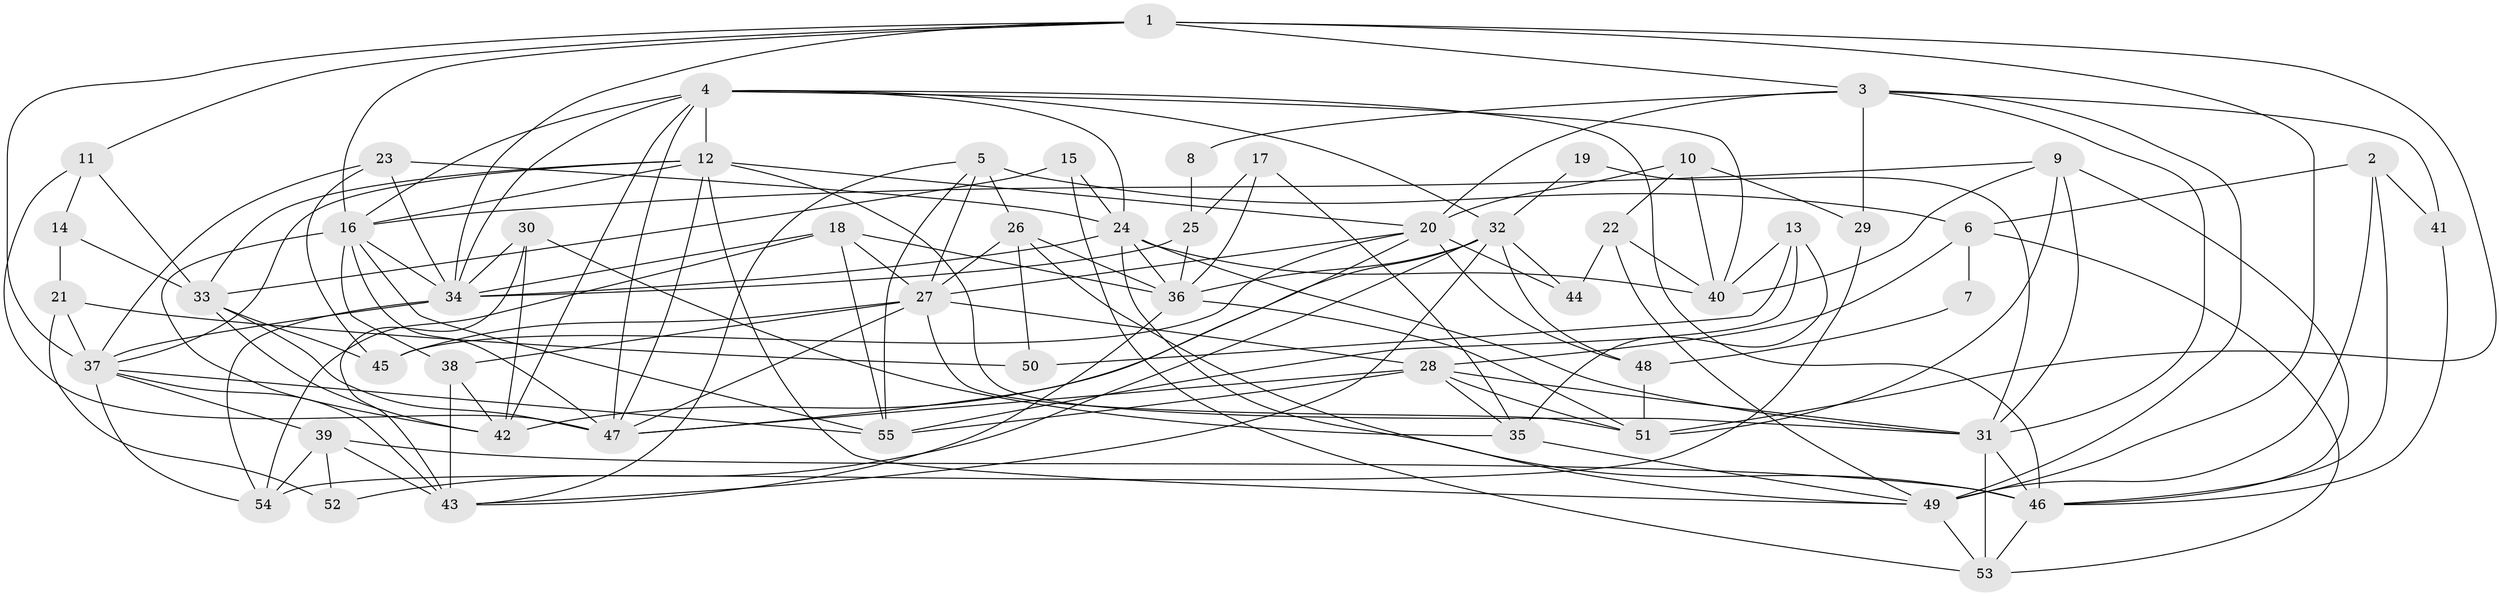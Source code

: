 // original degree distribution, {5: 0.15454545454545454, 4: 0.32727272727272727, 6: 0.09090909090909091, 7: 0.045454545454545456, 8: 0.00909090909090909, 3: 0.23636363636363636, 2: 0.13636363636363635}
// Generated by graph-tools (version 1.1) at 2025/02/03/09/25 03:02:05]
// undirected, 55 vertices, 150 edges
graph export_dot {
graph [start="1"]
  node [color=gray90,style=filled];
  1;
  2;
  3;
  4;
  5;
  6;
  7;
  8;
  9;
  10;
  11;
  12;
  13;
  14;
  15;
  16;
  17;
  18;
  19;
  20;
  21;
  22;
  23;
  24;
  25;
  26;
  27;
  28;
  29;
  30;
  31;
  32;
  33;
  34;
  35;
  36;
  37;
  38;
  39;
  40;
  41;
  42;
  43;
  44;
  45;
  46;
  47;
  48;
  49;
  50;
  51;
  52;
  53;
  54;
  55;
  1 -- 3 [weight=1.0];
  1 -- 11 [weight=1.0];
  1 -- 16 [weight=1.0];
  1 -- 34 [weight=1.0];
  1 -- 37 [weight=1.0];
  1 -- 49 [weight=2.0];
  1 -- 51 [weight=1.0];
  2 -- 6 [weight=1.0];
  2 -- 41 [weight=1.0];
  2 -- 46 [weight=1.0];
  2 -- 49 [weight=1.0];
  3 -- 8 [weight=1.0];
  3 -- 20 [weight=1.0];
  3 -- 29 [weight=1.0];
  3 -- 31 [weight=1.0];
  3 -- 41 [weight=1.0];
  3 -- 49 [weight=1.0];
  4 -- 12 [weight=2.0];
  4 -- 16 [weight=1.0];
  4 -- 24 [weight=1.0];
  4 -- 32 [weight=1.0];
  4 -- 34 [weight=1.0];
  4 -- 40 [weight=1.0];
  4 -- 42 [weight=1.0];
  4 -- 46 [weight=1.0];
  4 -- 47 [weight=1.0];
  5 -- 6 [weight=1.0];
  5 -- 26 [weight=2.0];
  5 -- 27 [weight=1.0];
  5 -- 43 [weight=1.0];
  5 -- 55 [weight=1.0];
  6 -- 7 [weight=1.0];
  6 -- 28 [weight=1.0];
  6 -- 53 [weight=1.0];
  7 -- 48 [weight=1.0];
  8 -- 25 [weight=1.0];
  9 -- 16 [weight=1.0];
  9 -- 31 [weight=1.0];
  9 -- 40 [weight=1.0];
  9 -- 46 [weight=1.0];
  9 -- 51 [weight=1.0];
  10 -- 20 [weight=1.0];
  10 -- 22 [weight=1.0];
  10 -- 29 [weight=1.0];
  10 -- 40 [weight=1.0];
  11 -- 14 [weight=1.0];
  11 -- 33 [weight=1.0];
  11 -- 47 [weight=1.0];
  12 -- 16 [weight=1.0];
  12 -- 20 [weight=1.0];
  12 -- 31 [weight=2.0];
  12 -- 33 [weight=2.0];
  12 -- 37 [weight=1.0];
  12 -- 47 [weight=1.0];
  12 -- 49 [weight=1.0];
  13 -- 35 [weight=1.0];
  13 -- 40 [weight=1.0];
  13 -- 50 [weight=1.0];
  13 -- 55 [weight=1.0];
  14 -- 21 [weight=1.0];
  14 -- 33 [weight=1.0];
  15 -- 24 [weight=1.0];
  15 -- 33 [weight=1.0];
  15 -- 53 [weight=1.0];
  16 -- 34 [weight=1.0];
  16 -- 38 [weight=1.0];
  16 -- 42 [weight=1.0];
  16 -- 47 [weight=2.0];
  16 -- 55 [weight=1.0];
  17 -- 25 [weight=1.0];
  17 -- 35 [weight=1.0];
  17 -- 36 [weight=1.0];
  18 -- 27 [weight=1.0];
  18 -- 34 [weight=1.0];
  18 -- 36 [weight=1.0];
  18 -- 54 [weight=1.0];
  18 -- 55 [weight=1.0];
  19 -- 31 [weight=2.0];
  19 -- 32 [weight=1.0];
  20 -- 27 [weight=1.0];
  20 -- 44 [weight=1.0];
  20 -- 45 [weight=1.0];
  20 -- 47 [weight=1.0];
  20 -- 48 [weight=1.0];
  21 -- 37 [weight=1.0];
  21 -- 50 [weight=1.0];
  21 -- 52 [weight=1.0];
  22 -- 40 [weight=1.0];
  22 -- 44 [weight=1.0];
  22 -- 49 [weight=1.0];
  23 -- 24 [weight=1.0];
  23 -- 34 [weight=1.0];
  23 -- 37 [weight=1.0];
  23 -- 45 [weight=1.0];
  24 -- 31 [weight=1.0];
  24 -- 34 [weight=1.0];
  24 -- 36 [weight=1.0];
  24 -- 40 [weight=1.0];
  24 -- 49 [weight=1.0];
  25 -- 34 [weight=2.0];
  25 -- 36 [weight=1.0];
  26 -- 27 [weight=1.0];
  26 -- 36 [weight=1.0];
  26 -- 46 [weight=2.0];
  26 -- 50 [weight=1.0];
  27 -- 28 [weight=1.0];
  27 -- 38 [weight=1.0];
  27 -- 45 [weight=1.0];
  27 -- 47 [weight=1.0];
  27 -- 51 [weight=1.0];
  28 -- 31 [weight=1.0];
  28 -- 35 [weight=1.0];
  28 -- 47 [weight=1.0];
  28 -- 51 [weight=1.0];
  28 -- 55 [weight=1.0];
  29 -- 54 [weight=1.0];
  30 -- 34 [weight=2.0];
  30 -- 35 [weight=1.0];
  30 -- 42 [weight=1.0];
  30 -- 43 [weight=1.0];
  31 -- 46 [weight=1.0];
  31 -- 53 [weight=1.0];
  32 -- 36 [weight=1.0];
  32 -- 42 [weight=1.0];
  32 -- 43 [weight=1.0];
  32 -- 44 [weight=1.0];
  32 -- 48 [weight=1.0];
  32 -- 52 [weight=1.0];
  33 -- 42 [weight=1.0];
  33 -- 45 [weight=1.0];
  33 -- 47 [weight=1.0];
  34 -- 37 [weight=1.0];
  34 -- 54 [weight=1.0];
  35 -- 49 [weight=1.0];
  36 -- 43 [weight=1.0];
  36 -- 51 [weight=1.0];
  37 -- 39 [weight=1.0];
  37 -- 43 [weight=1.0];
  37 -- 54 [weight=1.0];
  37 -- 55 [weight=1.0];
  38 -- 42 [weight=1.0];
  38 -- 43 [weight=1.0];
  39 -- 43 [weight=1.0];
  39 -- 46 [weight=1.0];
  39 -- 52 [weight=1.0];
  39 -- 54 [weight=1.0];
  41 -- 46 [weight=1.0];
  46 -- 53 [weight=1.0];
  48 -- 51 [weight=2.0];
  49 -- 53 [weight=1.0];
}
